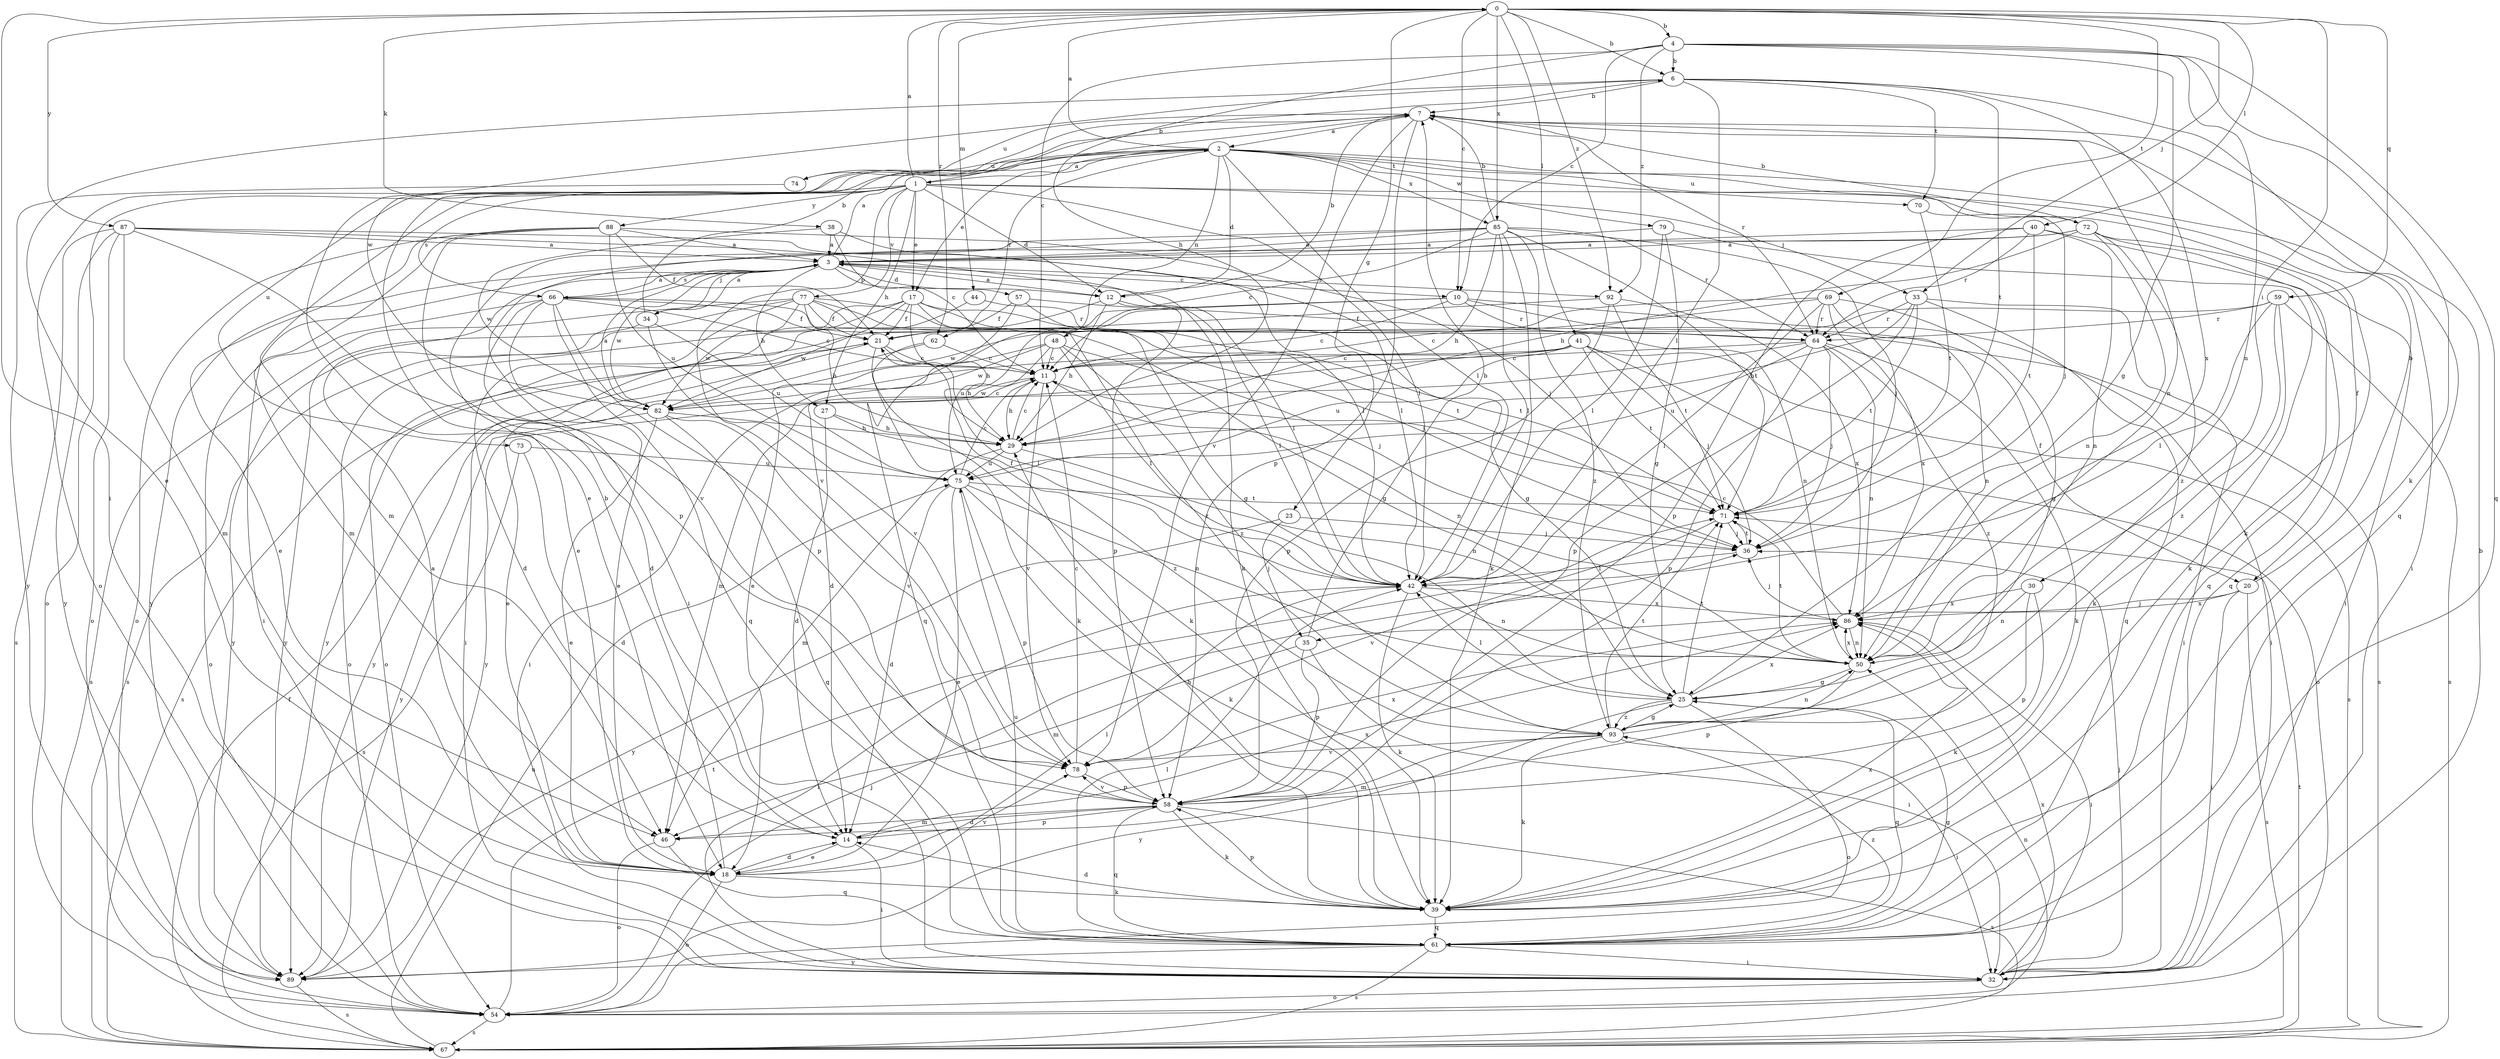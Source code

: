 strict digraph  {
0;
1;
2;
3;
4;
6;
7;
10;
11;
12;
14;
17;
18;
20;
21;
23;
25;
27;
29;
30;
32;
33;
34;
35;
36;
38;
39;
40;
41;
42;
44;
46;
48;
50;
54;
57;
58;
59;
61;
62;
64;
66;
67;
69;
70;
71;
72;
73;
74;
75;
77;
78;
79;
82;
85;
86;
87;
88;
89;
92;
93;
0 -> 4  [label=b];
0 -> 6  [label=b];
0 -> 10  [label=c];
0 -> 23  [label=g];
0 -> 30  [label=i];
0 -> 32  [label=i];
0 -> 33  [label=j];
0 -> 38  [label=k];
0 -> 40  [label=l];
0 -> 41  [label=l];
0 -> 44  [label=m];
0 -> 59  [label=q];
0 -> 62  [label=r];
0 -> 69  [label=t];
0 -> 85  [label=x];
0 -> 87  [label=y];
0 -> 92  [label=z];
1 -> 0  [label=a];
1 -> 6  [label=b];
1 -> 12  [label=d];
1 -> 17  [label=e];
1 -> 20  [label=f];
1 -> 27  [label=h];
1 -> 33  [label=j];
1 -> 42  [label=l];
1 -> 46  [label=m];
1 -> 54  [label=o];
1 -> 66  [label=s];
1 -> 77  [label=v];
1 -> 78  [label=v];
1 -> 88  [label=y];
2 -> 0  [label=a];
2 -> 1  [label=a];
2 -> 12  [label=d];
2 -> 17  [label=e];
2 -> 32  [label=i];
2 -> 39  [label=k];
2 -> 42  [label=l];
2 -> 48  [label=n];
2 -> 54  [label=o];
2 -> 62  [label=r];
2 -> 70  [label=t];
2 -> 72  [label=u];
2 -> 73  [label=u];
2 -> 74  [label=u];
2 -> 79  [label=w];
2 -> 85  [label=x];
3 -> 2  [label=a];
3 -> 10  [label=c];
3 -> 12  [label=d];
3 -> 27  [label=h];
3 -> 32  [label=i];
3 -> 34  [label=j];
3 -> 42  [label=l];
3 -> 57  [label=p];
3 -> 66  [label=s];
3 -> 82  [label=w];
3 -> 92  [label=z];
4 -> 6  [label=b];
4 -> 10  [label=c];
4 -> 11  [label=c];
4 -> 25  [label=g];
4 -> 29  [label=h];
4 -> 39  [label=k];
4 -> 50  [label=n];
4 -> 61  [label=q];
4 -> 92  [label=z];
6 -> 7  [label=b];
6 -> 18  [label=e];
6 -> 42  [label=l];
6 -> 61  [label=q];
6 -> 70  [label=t];
6 -> 71  [label=t];
6 -> 82  [label=w];
6 -> 86  [label=x];
7 -> 2  [label=a];
7 -> 18  [label=e];
7 -> 50  [label=n];
7 -> 58  [label=p];
7 -> 64  [label=r];
7 -> 74  [label=u];
7 -> 78  [label=v];
10 -> 11  [label=c];
10 -> 18  [label=e];
10 -> 20  [label=f];
10 -> 32  [label=i];
10 -> 64  [label=r];
10 -> 75  [label=u];
11 -> 29  [label=h];
11 -> 50  [label=n];
11 -> 78  [label=v];
11 -> 82  [label=w];
12 -> 3  [label=a];
12 -> 7  [label=b];
12 -> 29  [label=h];
12 -> 42  [label=l];
12 -> 54  [label=o];
12 -> 58  [label=p];
14 -> 18  [label=e];
14 -> 32  [label=i];
14 -> 58  [label=p];
14 -> 86  [label=x];
17 -> 21  [label=f];
17 -> 25  [label=g];
17 -> 29  [label=h];
17 -> 50  [label=n];
17 -> 54  [label=o];
17 -> 67  [label=s];
17 -> 71  [label=t];
17 -> 82  [label=w];
18 -> 3  [label=a];
18 -> 7  [label=b];
18 -> 14  [label=d];
18 -> 39  [label=k];
18 -> 42  [label=l];
18 -> 54  [label=o];
18 -> 78  [label=v];
20 -> 7  [label=b];
20 -> 32  [label=i];
20 -> 35  [label=j];
20 -> 67  [label=s];
20 -> 86  [label=x];
21 -> 11  [label=c];
21 -> 39  [label=k];
21 -> 42  [label=l];
21 -> 67  [label=s];
21 -> 89  [label=y];
23 -> 35  [label=j];
23 -> 36  [label=j];
23 -> 89  [label=y];
25 -> 42  [label=l];
25 -> 54  [label=o];
25 -> 61  [label=q];
25 -> 71  [label=t];
25 -> 86  [label=x];
25 -> 89  [label=y];
25 -> 93  [label=z];
27 -> 14  [label=d];
27 -> 29  [label=h];
27 -> 93  [label=z];
29 -> 11  [label=c];
29 -> 46  [label=m];
29 -> 50  [label=n];
29 -> 75  [label=u];
30 -> 39  [label=k];
30 -> 50  [label=n];
30 -> 58  [label=p];
30 -> 86  [label=x];
32 -> 7  [label=b];
32 -> 36  [label=j];
32 -> 54  [label=o];
32 -> 86  [label=x];
33 -> 29  [label=h];
33 -> 32  [label=i];
33 -> 58  [label=p];
33 -> 61  [label=q];
33 -> 64  [label=r];
33 -> 71  [label=t];
34 -> 3  [label=a];
34 -> 7  [label=b];
34 -> 75  [label=u];
34 -> 78  [label=v];
34 -> 89  [label=y];
35 -> 7  [label=b];
35 -> 32  [label=i];
35 -> 46  [label=m];
35 -> 58  [label=p];
36 -> 42  [label=l];
36 -> 71  [label=t];
38 -> 3  [label=a];
38 -> 11  [label=c];
38 -> 42  [label=l];
38 -> 82  [label=w];
39 -> 14  [label=d];
39 -> 29  [label=h];
39 -> 58  [label=p];
39 -> 61  [label=q];
39 -> 86  [label=x];
40 -> 3  [label=a];
40 -> 50  [label=n];
40 -> 58  [label=p];
40 -> 61  [label=q];
40 -> 64  [label=r];
40 -> 71  [label=t];
41 -> 11  [label=c];
41 -> 36  [label=j];
41 -> 46  [label=m];
41 -> 54  [label=o];
41 -> 67  [label=s];
41 -> 71  [label=t];
41 -> 75  [label=u];
41 -> 82  [label=w];
42 -> 21  [label=f];
42 -> 32  [label=i];
42 -> 39  [label=k];
42 -> 50  [label=n];
42 -> 86  [label=x];
44 -> 32  [label=i];
44 -> 64  [label=r];
46 -> 54  [label=o];
46 -> 61  [label=q];
48 -> 11  [label=c];
48 -> 14  [label=d];
48 -> 29  [label=h];
48 -> 32  [label=i];
48 -> 36  [label=j];
48 -> 42  [label=l];
48 -> 93  [label=z];
50 -> 25  [label=g];
50 -> 58  [label=p];
50 -> 71  [label=t];
50 -> 86  [label=x];
54 -> 36  [label=j];
54 -> 50  [label=n];
54 -> 67  [label=s];
54 -> 71  [label=t];
57 -> 21  [label=f];
57 -> 25  [label=g];
57 -> 61  [label=q];
57 -> 67  [label=s];
58 -> 14  [label=d];
58 -> 39  [label=k];
58 -> 46  [label=m];
58 -> 61  [label=q];
58 -> 67  [label=s];
58 -> 78  [label=v];
59 -> 39  [label=k];
59 -> 42  [label=l];
59 -> 64  [label=r];
59 -> 67  [label=s];
59 -> 82  [label=w];
59 -> 93  [label=z];
61 -> 25  [label=g];
61 -> 32  [label=i];
61 -> 42  [label=l];
61 -> 67  [label=s];
61 -> 75  [label=u];
61 -> 89  [label=y];
61 -> 93  [label=z];
62 -> 11  [label=c];
62 -> 18  [label=e];
62 -> 39  [label=k];
64 -> 11  [label=c];
64 -> 36  [label=j];
64 -> 39  [label=k];
64 -> 50  [label=n];
64 -> 58  [label=p];
64 -> 75  [label=u];
64 -> 89  [label=y];
64 -> 93  [label=z];
66 -> 3  [label=a];
66 -> 11  [label=c];
66 -> 14  [label=d];
66 -> 18  [label=e];
66 -> 21  [label=f];
66 -> 25  [label=g];
66 -> 54  [label=o];
66 -> 58  [label=p];
66 -> 61  [label=q];
67 -> 21  [label=f];
67 -> 71  [label=t];
67 -> 75  [label=u];
69 -> 11  [label=c];
69 -> 25  [label=g];
69 -> 42  [label=l];
69 -> 50  [label=n];
69 -> 64  [label=r];
69 -> 86  [label=x];
69 -> 89  [label=y];
70 -> 36  [label=j];
70 -> 71  [label=t];
71 -> 36  [label=j];
71 -> 78  [label=v];
72 -> 3  [label=a];
72 -> 7  [label=b];
72 -> 29  [label=h];
72 -> 32  [label=i];
72 -> 50  [label=n];
72 -> 61  [label=q];
72 -> 89  [label=y];
72 -> 93  [label=z];
73 -> 14  [label=d];
73 -> 67  [label=s];
73 -> 75  [label=u];
74 -> 89  [label=y];
75 -> 11  [label=c];
75 -> 14  [label=d];
75 -> 18  [label=e];
75 -> 39  [label=k];
75 -> 50  [label=n];
75 -> 58  [label=p];
75 -> 71  [label=t];
77 -> 14  [label=d];
77 -> 21  [label=f];
77 -> 29  [label=h];
77 -> 36  [label=j];
77 -> 67  [label=s];
77 -> 71  [label=t];
77 -> 82  [label=w];
77 -> 89  [label=y];
77 -> 93  [label=z];
78 -> 11  [label=c];
78 -> 58  [label=p];
78 -> 86  [label=x];
79 -> 3  [label=a];
79 -> 25  [label=g];
79 -> 39  [label=k];
79 -> 42  [label=l];
82 -> 3  [label=a];
82 -> 11  [label=c];
82 -> 18  [label=e];
82 -> 29  [label=h];
82 -> 61  [label=q];
82 -> 78  [label=v];
82 -> 89  [label=y];
85 -> 3  [label=a];
85 -> 7  [label=b];
85 -> 11  [label=c];
85 -> 18  [label=e];
85 -> 29  [label=h];
85 -> 32  [label=i];
85 -> 36  [label=j];
85 -> 39  [label=k];
85 -> 42  [label=l];
85 -> 64  [label=r];
85 -> 71  [label=t];
85 -> 93  [label=z];
86 -> 11  [label=c];
86 -> 32  [label=i];
86 -> 36  [label=j];
86 -> 50  [label=n];
87 -> 3  [label=a];
87 -> 39  [label=k];
87 -> 42  [label=l];
87 -> 46  [label=m];
87 -> 54  [label=o];
87 -> 67  [label=s];
87 -> 78  [label=v];
87 -> 89  [label=y];
88 -> 3  [label=a];
88 -> 18  [label=e];
88 -> 21  [label=f];
88 -> 36  [label=j];
88 -> 46  [label=m];
88 -> 54  [label=o];
88 -> 58  [label=p];
88 -> 75  [label=u];
89 -> 67  [label=s];
92 -> 21  [label=f];
92 -> 58  [label=p];
92 -> 71  [label=t];
92 -> 86  [label=x];
93 -> 25  [label=g];
93 -> 32  [label=i];
93 -> 39  [label=k];
93 -> 46  [label=m];
93 -> 50  [label=n];
93 -> 71  [label=t];
93 -> 78  [label=v];
}

